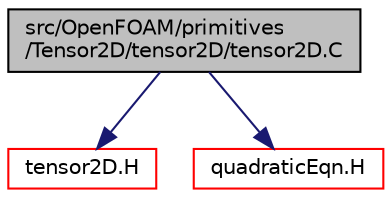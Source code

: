 digraph "src/OpenFOAM/primitives/Tensor2D/tensor2D/tensor2D.C"
{
  bgcolor="transparent";
  edge [fontname="Helvetica",fontsize="10",labelfontname="Helvetica",labelfontsize="10"];
  node [fontname="Helvetica",fontsize="10",shape=record];
  Node1 [label="src/OpenFOAM/primitives\l/Tensor2D/tensor2D/tensor2D.C",height=0.2,width=0.4,color="black", fillcolor="grey75", style="filled" fontcolor="black"];
  Node1 -> Node2 [color="midnightblue",fontsize="10",style="solid",fontname="Helvetica"];
  Node2 [label="tensor2D.H",height=0.2,width=0.4,color="red",URL="$tensor2D_8H.html"];
  Node1 -> Node3 [color="midnightblue",fontsize="10",style="solid",fontname="Helvetica"];
  Node3 [label="quadraticEqn.H",height=0.2,width=0.4,color="red",URL="$quadraticEqn_8H.html"];
}
